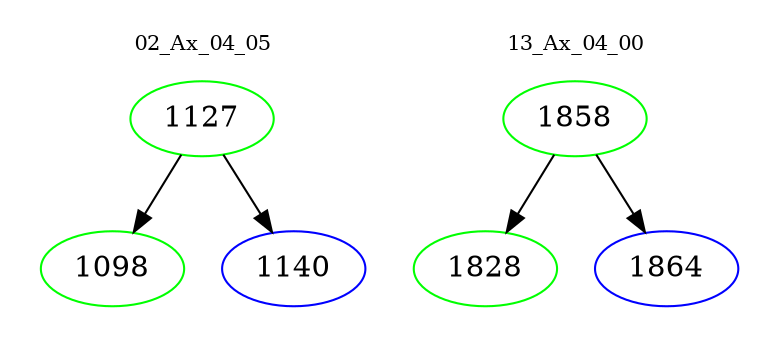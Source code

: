 digraph{
subgraph cluster_0 {
color = white
label = "02_Ax_04_05";
fontsize=10;
T0_1127 [label="1127", color="green"]
T0_1127 -> T0_1098 [color="black"]
T0_1098 [label="1098", color="green"]
T0_1127 -> T0_1140 [color="black"]
T0_1140 [label="1140", color="blue"]
}
subgraph cluster_1 {
color = white
label = "13_Ax_04_00";
fontsize=10;
T1_1858 [label="1858", color="green"]
T1_1858 -> T1_1828 [color="black"]
T1_1828 [label="1828", color="green"]
T1_1858 -> T1_1864 [color="black"]
T1_1864 [label="1864", color="blue"]
}
}
